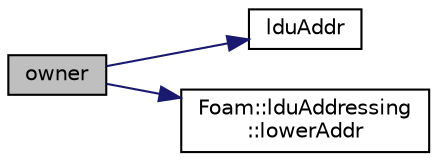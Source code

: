 digraph "owner"
{
  bgcolor="transparent";
  edge [fontname="Helvetica",fontsize="10",labelfontname="Helvetica",labelfontsize="10"];
  node [fontname="Helvetica",fontsize="10",shape=record];
  rankdir="LR";
  Node6888 [label="owner",height=0.2,width=0.4,color="black", fillcolor="grey75", style="filled", fontcolor="black"];
  Node6888 -> Node6889 [color="midnightblue",fontsize="10",style="solid",fontname="Helvetica"];
  Node6889 [label="lduAddr",height=0.2,width=0.4,color="black",URL="$a23593.html#a34272ff26844ff8137cf0a5ac5c98227",tooltip="Return ldu addressing. "];
  Node6888 -> Node6890 [color="midnightblue",fontsize="10",style="solid",fontname="Helvetica"];
  Node6890 [label="Foam::lduAddressing\l::lowerAddr",height=0.2,width=0.4,color="black",URL="$a27897.html#acd71c2321f86cb61103e8d46142d19b3",tooltip="Return lower addressing. "];
}
